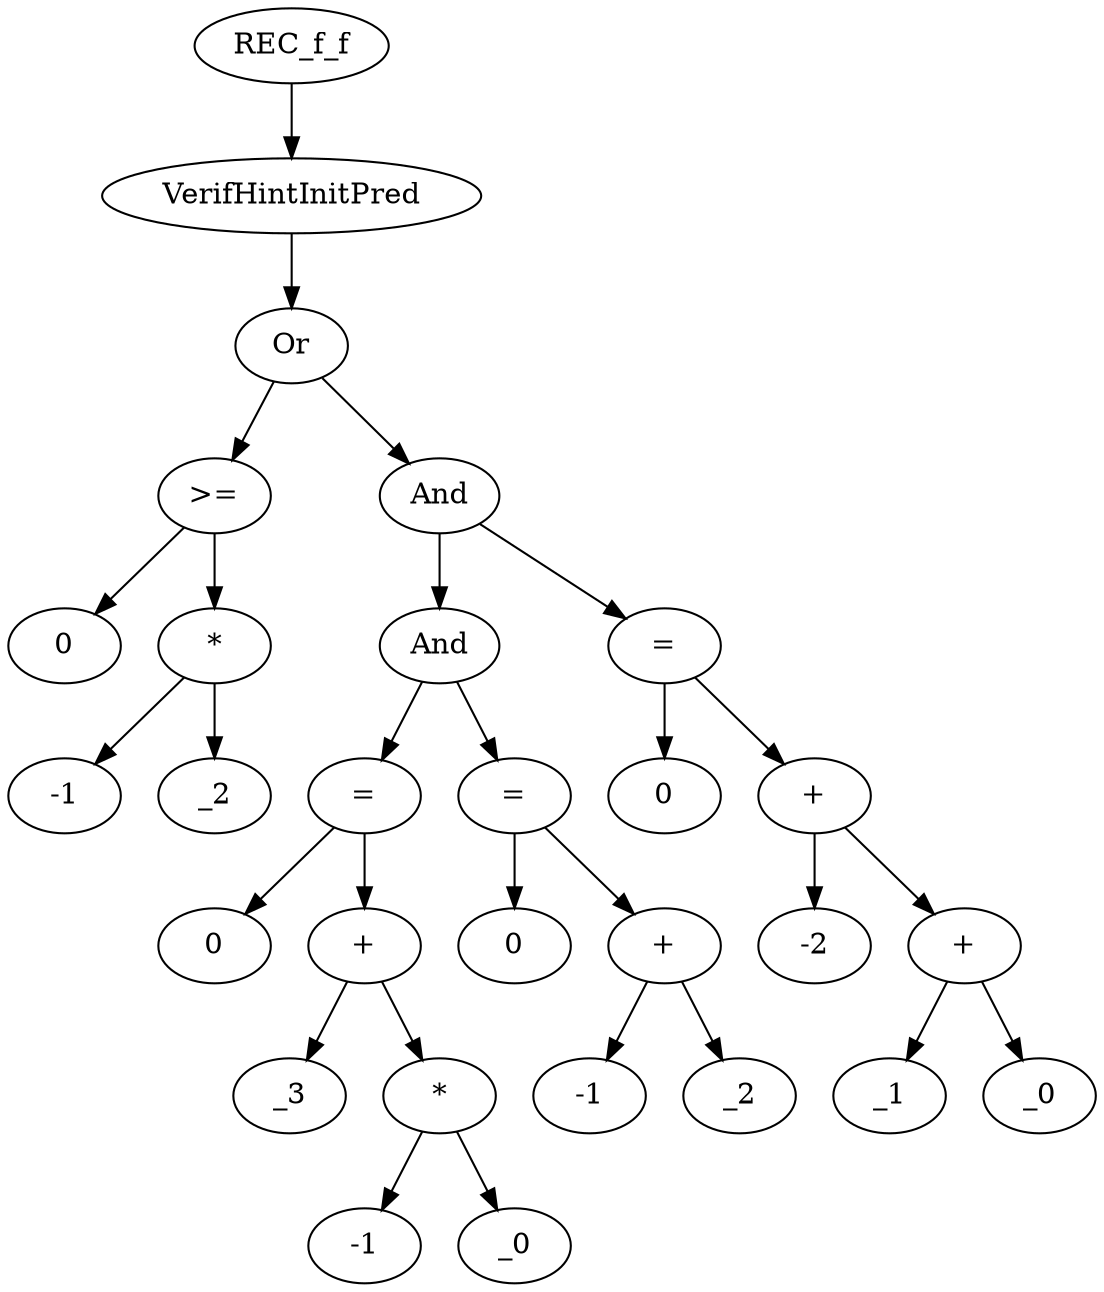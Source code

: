 digraph dag {
0 [label="REC_f_f"];
1 [label="VerifHintInitPred"];
2 [label="Or"];
3 [label=">="];
4 [label="0"];
5 [label="*"];
6 [label="-1"];
7 [label="_2"];
8 [label="And"];
9 [label="And"];
10 [label="="];
11 [label="0"];
12 [label="+"];
13 [label="_3"];
14 [label="*"];
15 [label="-1"];
16 [label="_0"];
17 [label="="];
18 [label="0"];
19 [label="+"];
20 [label="-1"];
21 [label="_2"];
22 [label="="];
23 [label="0"];
24 [label="+"];
25 [label="-2"];
26 [label="+"];
27 [label="_1"];
28 [label="_0"];
"0" -> "1"[label=""]
"1" -> "2"[label=""]
"2" -> "3"[label=""]
"2" -> "8"[label=""]
"3" -> "5"[label=""]
"3" -> "4"[label=""]
"5" -> "7"[label=""]
"5" -> "6"[label=""]
"8" -> "9"[label=""]
"8" -> "22"[label=""]
"9" -> "10"[label=""]
"9" -> "17"[label=""]
"10" -> "12"[label=""]
"10" -> "11"[label=""]
"12" -> "14"[label=""]
"12" -> "13"[label=""]
"14" -> "16"[label=""]
"14" -> "15"[label=""]
"17" -> "19"[label=""]
"17" -> "18"[label=""]
"19" -> "21"[label=""]
"19" -> "20"[label=""]
"22" -> "24"[label=""]
"22" -> "23"[label=""]
"24" -> "26"[label=""]
"24" -> "25"[label=""]
"26" -> "28"[label=""]
"26" -> "27"[label=""]
}

